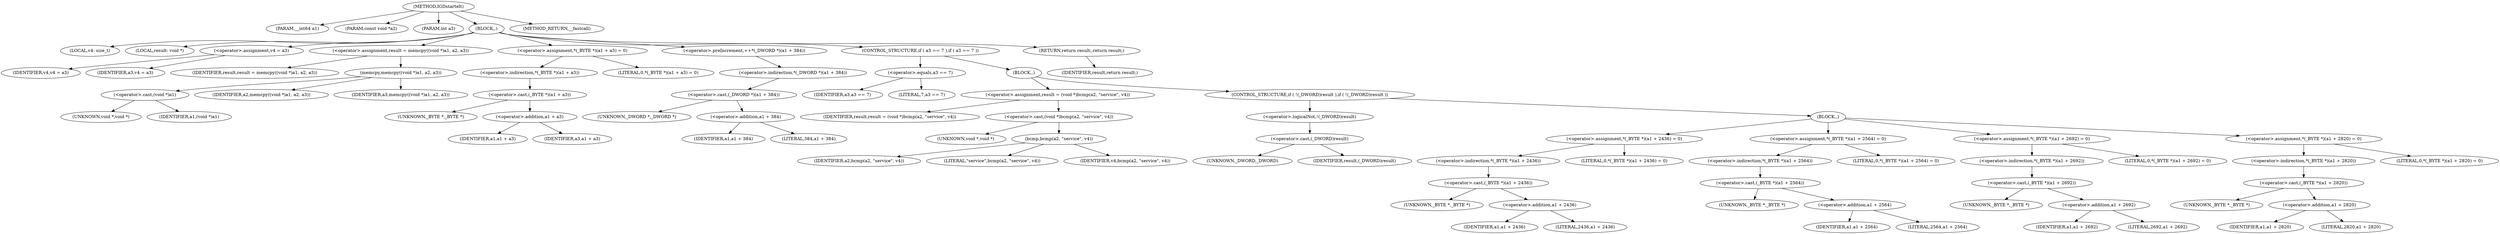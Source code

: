 digraph IGDstartelt {  
"1000103" [label = "(METHOD,IGDstartelt)" ]
"1000104" [label = "(PARAM,__int64 a1)" ]
"1000105" [label = "(PARAM,const void *a2)" ]
"1000106" [label = "(PARAM,int a3)" ]
"1000107" [label = "(BLOCK,,)" ]
"1000108" [label = "(LOCAL,v4: size_t)" ]
"1000109" [label = "(LOCAL,result: void *)" ]
"1000110" [label = "(<operator>.assignment,v4 = a3)" ]
"1000111" [label = "(IDENTIFIER,v4,v4 = a3)" ]
"1000112" [label = "(IDENTIFIER,a3,v4 = a3)" ]
"1000113" [label = "(<operator>.assignment,result = memcpy((void *)a1, a2, a3))" ]
"1000114" [label = "(IDENTIFIER,result,result = memcpy((void *)a1, a2, a3))" ]
"1000115" [label = "(memcpy,memcpy((void *)a1, a2, a3))" ]
"1000116" [label = "(<operator>.cast,(void *)a1)" ]
"1000117" [label = "(UNKNOWN,void *,void *)" ]
"1000118" [label = "(IDENTIFIER,a1,(void *)a1)" ]
"1000119" [label = "(IDENTIFIER,a2,memcpy((void *)a1, a2, a3))" ]
"1000120" [label = "(IDENTIFIER,a3,memcpy((void *)a1, a2, a3))" ]
"1000121" [label = "(<operator>.assignment,*(_BYTE *)(a1 + a3) = 0)" ]
"1000122" [label = "(<operator>.indirection,*(_BYTE *)(a1 + a3))" ]
"1000123" [label = "(<operator>.cast,(_BYTE *)(a1 + a3))" ]
"1000124" [label = "(UNKNOWN,_BYTE *,_BYTE *)" ]
"1000125" [label = "(<operator>.addition,a1 + a3)" ]
"1000126" [label = "(IDENTIFIER,a1,a1 + a3)" ]
"1000127" [label = "(IDENTIFIER,a3,a1 + a3)" ]
"1000128" [label = "(LITERAL,0,*(_BYTE *)(a1 + a3) = 0)" ]
"1000129" [label = "(<operator>.preIncrement,++*(_DWORD *)(a1 + 384))" ]
"1000130" [label = "(<operator>.indirection,*(_DWORD *)(a1 + 384))" ]
"1000131" [label = "(<operator>.cast,(_DWORD *)(a1 + 384))" ]
"1000132" [label = "(UNKNOWN,_DWORD *,_DWORD *)" ]
"1000133" [label = "(<operator>.addition,a1 + 384)" ]
"1000134" [label = "(IDENTIFIER,a1,a1 + 384)" ]
"1000135" [label = "(LITERAL,384,a1 + 384)" ]
"1000136" [label = "(CONTROL_STRUCTURE,if ( a3 == 7 ),if ( a3 == 7 ))" ]
"1000137" [label = "(<operator>.equals,a3 == 7)" ]
"1000138" [label = "(IDENTIFIER,a3,a3 == 7)" ]
"1000139" [label = "(LITERAL,7,a3 == 7)" ]
"1000140" [label = "(BLOCK,,)" ]
"1000141" [label = "(<operator>.assignment,result = (void *)bcmp(a2, \"service\", v4))" ]
"1000142" [label = "(IDENTIFIER,result,result = (void *)bcmp(a2, \"service\", v4))" ]
"1000143" [label = "(<operator>.cast,(void *)bcmp(a2, \"service\", v4))" ]
"1000144" [label = "(UNKNOWN,void *,void *)" ]
"1000145" [label = "(bcmp,bcmp(a2, \"service\", v4))" ]
"1000146" [label = "(IDENTIFIER,a2,bcmp(a2, \"service\", v4))" ]
"1000147" [label = "(LITERAL,\"service\",bcmp(a2, \"service\", v4))" ]
"1000148" [label = "(IDENTIFIER,v4,bcmp(a2, \"service\", v4))" ]
"1000149" [label = "(CONTROL_STRUCTURE,if ( !(_DWORD)result ),if ( !(_DWORD)result ))" ]
"1000150" [label = "(<operator>.logicalNot,!(_DWORD)result)" ]
"1000151" [label = "(<operator>.cast,(_DWORD)result)" ]
"1000152" [label = "(UNKNOWN,_DWORD,_DWORD)" ]
"1000153" [label = "(IDENTIFIER,result,(_DWORD)result)" ]
"1000154" [label = "(BLOCK,,)" ]
"1000155" [label = "(<operator>.assignment,*(_BYTE *)(a1 + 2436) = 0)" ]
"1000156" [label = "(<operator>.indirection,*(_BYTE *)(a1 + 2436))" ]
"1000157" [label = "(<operator>.cast,(_BYTE *)(a1 + 2436))" ]
"1000158" [label = "(UNKNOWN,_BYTE *,_BYTE *)" ]
"1000159" [label = "(<operator>.addition,a1 + 2436)" ]
"1000160" [label = "(IDENTIFIER,a1,a1 + 2436)" ]
"1000161" [label = "(LITERAL,2436,a1 + 2436)" ]
"1000162" [label = "(LITERAL,0,*(_BYTE *)(a1 + 2436) = 0)" ]
"1000163" [label = "(<operator>.assignment,*(_BYTE *)(a1 + 2564) = 0)" ]
"1000164" [label = "(<operator>.indirection,*(_BYTE *)(a1 + 2564))" ]
"1000165" [label = "(<operator>.cast,(_BYTE *)(a1 + 2564))" ]
"1000166" [label = "(UNKNOWN,_BYTE *,_BYTE *)" ]
"1000167" [label = "(<operator>.addition,a1 + 2564)" ]
"1000168" [label = "(IDENTIFIER,a1,a1 + 2564)" ]
"1000169" [label = "(LITERAL,2564,a1 + 2564)" ]
"1000170" [label = "(LITERAL,0,*(_BYTE *)(a1 + 2564) = 0)" ]
"1000171" [label = "(<operator>.assignment,*(_BYTE *)(a1 + 2692) = 0)" ]
"1000172" [label = "(<operator>.indirection,*(_BYTE *)(a1 + 2692))" ]
"1000173" [label = "(<operator>.cast,(_BYTE *)(a1 + 2692))" ]
"1000174" [label = "(UNKNOWN,_BYTE *,_BYTE *)" ]
"1000175" [label = "(<operator>.addition,a1 + 2692)" ]
"1000176" [label = "(IDENTIFIER,a1,a1 + 2692)" ]
"1000177" [label = "(LITERAL,2692,a1 + 2692)" ]
"1000178" [label = "(LITERAL,0,*(_BYTE *)(a1 + 2692) = 0)" ]
"1000179" [label = "(<operator>.assignment,*(_BYTE *)(a1 + 2820) = 0)" ]
"1000180" [label = "(<operator>.indirection,*(_BYTE *)(a1 + 2820))" ]
"1000181" [label = "(<operator>.cast,(_BYTE *)(a1 + 2820))" ]
"1000182" [label = "(UNKNOWN,_BYTE *,_BYTE *)" ]
"1000183" [label = "(<operator>.addition,a1 + 2820)" ]
"1000184" [label = "(IDENTIFIER,a1,a1 + 2820)" ]
"1000185" [label = "(LITERAL,2820,a1 + 2820)" ]
"1000186" [label = "(LITERAL,0,*(_BYTE *)(a1 + 2820) = 0)" ]
"1000187" [label = "(RETURN,return result;,return result;)" ]
"1000188" [label = "(IDENTIFIER,result,return result;)" ]
"1000189" [label = "(METHOD_RETURN,__fastcall)" ]
  "1000103" -> "1000104" 
  "1000103" -> "1000105" 
  "1000103" -> "1000106" 
  "1000103" -> "1000107" 
  "1000103" -> "1000189" 
  "1000107" -> "1000108" 
  "1000107" -> "1000109" 
  "1000107" -> "1000110" 
  "1000107" -> "1000113" 
  "1000107" -> "1000121" 
  "1000107" -> "1000129" 
  "1000107" -> "1000136" 
  "1000107" -> "1000187" 
  "1000110" -> "1000111" 
  "1000110" -> "1000112" 
  "1000113" -> "1000114" 
  "1000113" -> "1000115" 
  "1000115" -> "1000116" 
  "1000115" -> "1000119" 
  "1000115" -> "1000120" 
  "1000116" -> "1000117" 
  "1000116" -> "1000118" 
  "1000121" -> "1000122" 
  "1000121" -> "1000128" 
  "1000122" -> "1000123" 
  "1000123" -> "1000124" 
  "1000123" -> "1000125" 
  "1000125" -> "1000126" 
  "1000125" -> "1000127" 
  "1000129" -> "1000130" 
  "1000130" -> "1000131" 
  "1000131" -> "1000132" 
  "1000131" -> "1000133" 
  "1000133" -> "1000134" 
  "1000133" -> "1000135" 
  "1000136" -> "1000137" 
  "1000136" -> "1000140" 
  "1000137" -> "1000138" 
  "1000137" -> "1000139" 
  "1000140" -> "1000141" 
  "1000140" -> "1000149" 
  "1000141" -> "1000142" 
  "1000141" -> "1000143" 
  "1000143" -> "1000144" 
  "1000143" -> "1000145" 
  "1000145" -> "1000146" 
  "1000145" -> "1000147" 
  "1000145" -> "1000148" 
  "1000149" -> "1000150" 
  "1000149" -> "1000154" 
  "1000150" -> "1000151" 
  "1000151" -> "1000152" 
  "1000151" -> "1000153" 
  "1000154" -> "1000155" 
  "1000154" -> "1000163" 
  "1000154" -> "1000171" 
  "1000154" -> "1000179" 
  "1000155" -> "1000156" 
  "1000155" -> "1000162" 
  "1000156" -> "1000157" 
  "1000157" -> "1000158" 
  "1000157" -> "1000159" 
  "1000159" -> "1000160" 
  "1000159" -> "1000161" 
  "1000163" -> "1000164" 
  "1000163" -> "1000170" 
  "1000164" -> "1000165" 
  "1000165" -> "1000166" 
  "1000165" -> "1000167" 
  "1000167" -> "1000168" 
  "1000167" -> "1000169" 
  "1000171" -> "1000172" 
  "1000171" -> "1000178" 
  "1000172" -> "1000173" 
  "1000173" -> "1000174" 
  "1000173" -> "1000175" 
  "1000175" -> "1000176" 
  "1000175" -> "1000177" 
  "1000179" -> "1000180" 
  "1000179" -> "1000186" 
  "1000180" -> "1000181" 
  "1000181" -> "1000182" 
  "1000181" -> "1000183" 
  "1000183" -> "1000184" 
  "1000183" -> "1000185" 
  "1000187" -> "1000188" 
}
